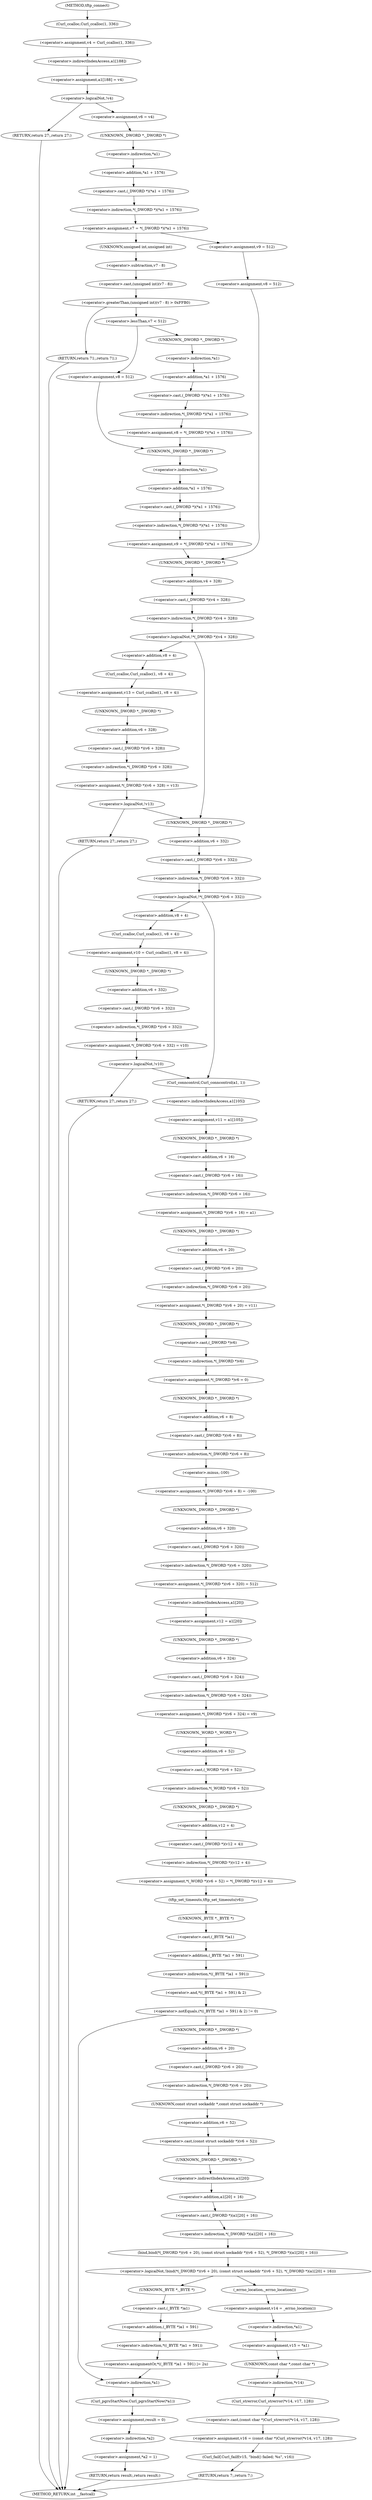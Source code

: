 digraph tftp_connect {  
"1000133" [label = "(<operator>.assignment,v4 = Curl_ccalloc(1, 336))" ]
"1000135" [label = "(Curl_ccalloc,Curl_ccalloc(1, 336))" ]
"1000138" [label = "(<operator>.assignment,a1[188] = v4)" ]
"1000139" [label = "(<operator>.indirectIndexAccess,a1[188])" ]
"1000144" [label = "(<operator>.logicalNot,!v4)" ]
"1000146" [label = "(RETURN,return 27;,return 27;)" ]
"1000148" [label = "(<operator>.assignment,v6 = v4)" ]
"1000151" [label = "(<operator>.assignment,v7 = *(_DWORD *)(*a1 + 1576))" ]
"1000153" [label = "(<operator>.indirection,*(_DWORD *)(*a1 + 1576))" ]
"1000154" [label = "(<operator>.cast,(_DWORD *)(*a1 + 1576))" ]
"1000155" [label = "(UNKNOWN,_DWORD *,_DWORD *)" ]
"1000156" [label = "(<operator>.addition,*a1 + 1576)" ]
"1000157" [label = "(<operator>.indirection,*a1)" ]
"1000164" [label = "(<operator>.greaterThan,(unsigned int)(v7 - 8) > 0xFFB0)" ]
"1000165" [label = "(<operator>.cast,(unsigned int)(v7 - 8))" ]
"1000166" [label = "(UNKNOWN,unsigned int,unsigned int)" ]
"1000167" [label = "(<operator>.subtraction,v7 - 8)" ]
"1000171" [label = "(RETURN,return 71;,return 71;)" ]
"1000174" [label = "(<operator>.lessThan,v7 < 512)" ]
"1000177" [label = "(<operator>.assignment,v8 = 512)" ]
"1000181" [label = "(<operator>.assignment,v8 = *(_DWORD *)(*a1 + 1576))" ]
"1000183" [label = "(<operator>.indirection,*(_DWORD *)(*a1 + 1576))" ]
"1000184" [label = "(<operator>.cast,(_DWORD *)(*a1 + 1576))" ]
"1000185" [label = "(UNKNOWN,_DWORD *,_DWORD *)" ]
"1000186" [label = "(<operator>.addition,*a1 + 1576)" ]
"1000187" [label = "(<operator>.indirection,*a1)" ]
"1000190" [label = "(<operator>.assignment,v9 = *(_DWORD *)(*a1 + 1576))" ]
"1000192" [label = "(<operator>.indirection,*(_DWORD *)(*a1 + 1576))" ]
"1000193" [label = "(<operator>.cast,(_DWORD *)(*a1 + 1576))" ]
"1000194" [label = "(UNKNOWN,_DWORD *,_DWORD *)" ]
"1000195" [label = "(<operator>.addition,*a1 + 1576)" ]
"1000196" [label = "(<operator>.indirection,*a1)" ]
"1000201" [label = "(<operator>.assignment,v9 = 512)" ]
"1000204" [label = "(<operator>.assignment,v8 = 512)" ]
"1000208" [label = "(<operator>.logicalNot,!*(_DWORD *)(v4 + 328))" ]
"1000209" [label = "(<operator>.indirection,*(_DWORD *)(v4 + 328))" ]
"1000210" [label = "(<operator>.cast,(_DWORD *)(v4 + 328))" ]
"1000211" [label = "(UNKNOWN,_DWORD *,_DWORD *)" ]
"1000212" [label = "(<operator>.addition,v4 + 328)" ]
"1000216" [label = "(<operator>.assignment,v13 = Curl_ccalloc(1, v8 + 4))" ]
"1000218" [label = "(Curl_ccalloc,Curl_ccalloc(1, v8 + 4))" ]
"1000220" [label = "(<operator>.addition,v8 + 4)" ]
"1000223" [label = "(<operator>.assignment,*(_DWORD *)(v6 + 328) = v13)" ]
"1000224" [label = "(<operator>.indirection,*(_DWORD *)(v6 + 328))" ]
"1000225" [label = "(<operator>.cast,(_DWORD *)(v6 + 328))" ]
"1000226" [label = "(UNKNOWN,_DWORD *,_DWORD *)" ]
"1000227" [label = "(<operator>.addition,v6 + 328)" ]
"1000232" [label = "(<operator>.logicalNot,!v13)" ]
"1000234" [label = "(RETURN,return 27;,return 27;)" ]
"1000237" [label = "(<operator>.logicalNot,!*(_DWORD *)(v6 + 332))" ]
"1000238" [label = "(<operator>.indirection,*(_DWORD *)(v6 + 332))" ]
"1000239" [label = "(<operator>.cast,(_DWORD *)(v6 + 332))" ]
"1000240" [label = "(UNKNOWN,_DWORD *,_DWORD *)" ]
"1000241" [label = "(<operator>.addition,v6 + 332)" ]
"1000245" [label = "(<operator>.assignment,v10 = Curl_ccalloc(1, v8 + 4))" ]
"1000247" [label = "(Curl_ccalloc,Curl_ccalloc(1, v8 + 4))" ]
"1000249" [label = "(<operator>.addition,v8 + 4)" ]
"1000252" [label = "(<operator>.assignment,*(_DWORD *)(v6 + 332) = v10)" ]
"1000253" [label = "(<operator>.indirection,*(_DWORD *)(v6 + 332))" ]
"1000254" [label = "(<operator>.cast,(_DWORD *)(v6 + 332))" ]
"1000255" [label = "(UNKNOWN,_DWORD *,_DWORD *)" ]
"1000256" [label = "(<operator>.addition,v6 + 332)" ]
"1000261" [label = "(<operator>.logicalNot,!v10)" ]
"1000263" [label = "(RETURN,return 27;,return 27;)" ]
"1000265" [label = "(Curl_conncontrol,Curl_conncontrol(a1, 1))" ]
"1000268" [label = "(<operator>.assignment,v11 = a1[105])" ]
"1000270" [label = "(<operator>.indirectIndexAccess,a1[105])" ]
"1000273" [label = "(<operator>.assignment,*(_DWORD *)(v6 + 16) = a1)" ]
"1000274" [label = "(<operator>.indirection,*(_DWORD *)(v6 + 16))" ]
"1000275" [label = "(<operator>.cast,(_DWORD *)(v6 + 16))" ]
"1000276" [label = "(UNKNOWN,_DWORD *,_DWORD *)" ]
"1000277" [label = "(<operator>.addition,v6 + 16)" ]
"1000281" [label = "(<operator>.assignment,*(_DWORD *)(v6 + 20) = v11)" ]
"1000282" [label = "(<operator>.indirection,*(_DWORD *)(v6 + 20))" ]
"1000283" [label = "(<operator>.cast,(_DWORD *)(v6 + 20))" ]
"1000284" [label = "(UNKNOWN,_DWORD *,_DWORD *)" ]
"1000285" [label = "(<operator>.addition,v6 + 20)" ]
"1000289" [label = "(<operator>.assignment,*(_DWORD *)v6 = 0)" ]
"1000290" [label = "(<operator>.indirection,*(_DWORD *)v6)" ]
"1000291" [label = "(<operator>.cast,(_DWORD *)v6)" ]
"1000292" [label = "(UNKNOWN,_DWORD *,_DWORD *)" ]
"1000295" [label = "(<operator>.assignment,*(_DWORD *)(v6 + 8) = -100)" ]
"1000296" [label = "(<operator>.indirection,*(_DWORD *)(v6 + 8))" ]
"1000297" [label = "(<operator>.cast,(_DWORD *)(v6 + 8))" ]
"1000298" [label = "(UNKNOWN,_DWORD *,_DWORD *)" ]
"1000299" [label = "(<operator>.addition,v6 + 8)" ]
"1000302" [label = "(<operator>.minus,-100)" ]
"1000304" [label = "(<operator>.assignment,*(_DWORD *)(v6 + 320) = 512)" ]
"1000305" [label = "(<operator>.indirection,*(_DWORD *)(v6 + 320))" ]
"1000306" [label = "(<operator>.cast,(_DWORD *)(v6 + 320))" ]
"1000307" [label = "(UNKNOWN,_DWORD *,_DWORD *)" ]
"1000308" [label = "(<operator>.addition,v6 + 320)" ]
"1000312" [label = "(<operator>.assignment,v12 = a1[20])" ]
"1000314" [label = "(<operator>.indirectIndexAccess,a1[20])" ]
"1000317" [label = "(<operator>.assignment,*(_DWORD *)(v6 + 324) = v9)" ]
"1000318" [label = "(<operator>.indirection,*(_DWORD *)(v6 + 324))" ]
"1000319" [label = "(<operator>.cast,(_DWORD *)(v6 + 324))" ]
"1000320" [label = "(UNKNOWN,_DWORD *,_DWORD *)" ]
"1000321" [label = "(<operator>.addition,v6 + 324)" ]
"1000325" [label = "(<operator>.assignment,*(_WORD *)(v6 + 52) = *(_DWORD *)(v12 + 4))" ]
"1000326" [label = "(<operator>.indirection,*(_WORD *)(v6 + 52))" ]
"1000327" [label = "(<operator>.cast,(_WORD *)(v6 + 52))" ]
"1000328" [label = "(UNKNOWN,_WORD *,_WORD *)" ]
"1000329" [label = "(<operator>.addition,v6 + 52)" ]
"1000332" [label = "(<operator>.indirection,*(_DWORD *)(v12 + 4))" ]
"1000333" [label = "(<operator>.cast,(_DWORD *)(v12 + 4))" ]
"1000334" [label = "(UNKNOWN,_DWORD *,_DWORD *)" ]
"1000335" [label = "(<operator>.addition,v12 + 4)" ]
"1000338" [label = "(tftp_set_timeouts,tftp_set_timeouts(v6))" ]
"1000341" [label = "(<operator>.notEquals,(*((_BYTE *)a1 + 591) & 2) != 0)" ]
"1000342" [label = "(<operator>.and,*((_BYTE *)a1 + 591) & 2)" ]
"1000343" [label = "(<operator>.indirection,*((_BYTE *)a1 + 591))" ]
"1000344" [label = "(<operator>.addition,(_BYTE *)a1 + 591)" ]
"1000345" [label = "(<operator>.cast,(_BYTE *)a1)" ]
"1000346" [label = "(UNKNOWN,_BYTE *,_BYTE *)" ]
"1000353" [label = "(<operator>.logicalNot,!bind(*(_DWORD *)(v6 + 20), (const struct sockaddr *)(v6 + 52), *(_DWORD *)(a1[20] + 16)))" ]
"1000354" [label = "(bind,bind(*(_DWORD *)(v6 + 20), (const struct sockaddr *)(v6 + 52), *(_DWORD *)(a1[20] + 16)))" ]
"1000355" [label = "(<operator>.indirection,*(_DWORD *)(v6 + 20))" ]
"1000356" [label = "(<operator>.cast,(_DWORD *)(v6 + 20))" ]
"1000357" [label = "(UNKNOWN,_DWORD *,_DWORD *)" ]
"1000358" [label = "(<operator>.addition,v6 + 20)" ]
"1000361" [label = "(<operator>.cast,(const struct sockaddr *)(v6 + 52))" ]
"1000362" [label = "(UNKNOWN,const struct sockaddr *,const struct sockaddr *)" ]
"1000363" [label = "(<operator>.addition,v6 + 52)" ]
"1000366" [label = "(<operator>.indirection,*(_DWORD *)(a1[20] + 16))" ]
"1000367" [label = "(<operator>.cast,(_DWORD *)(a1[20] + 16))" ]
"1000368" [label = "(UNKNOWN,_DWORD *,_DWORD *)" ]
"1000369" [label = "(<operator>.addition,a1[20] + 16)" ]
"1000370" [label = "(<operator>.indirectIndexAccess,a1[20])" ]
"1000375" [label = "(<operators>.assignmentOr,*((_BYTE *)a1 + 591) |= 2u)" ]
"1000376" [label = "(<operator>.indirection,*((_BYTE *)a1 + 591))" ]
"1000377" [label = "(<operator>.addition,(_BYTE *)a1 + 591)" ]
"1000378" [label = "(<operator>.cast,(_BYTE *)a1)" ]
"1000379" [label = "(UNKNOWN,_BYTE *,_BYTE *)" ]
"1000384" [label = "(Curl_pgrsStartNow,Curl_pgrsStartNow(*a1))" ]
"1000385" [label = "(<operator>.indirection,*a1)" ]
"1000387" [label = "(<operator>.assignment,result = 0)" ]
"1000390" [label = "(<operator>.assignment,*a2 = 1)" ]
"1000391" [label = "(<operator>.indirection,*a2)" ]
"1000394" [label = "(RETURN,return result;,return result;)" ]
"1000396" [label = "(<operator>.assignment,v14 = _errno_location())" ]
"1000398" [label = "(_errno_location,_errno_location())" ]
"1000399" [label = "(<operator>.assignment,v15 = *a1)" ]
"1000401" [label = "(<operator>.indirection,*a1)" ]
"1000403" [label = "(<operator>.assignment,v16 = (const char *)Curl_strerror(*v14, v17, 128))" ]
"1000405" [label = "(<operator>.cast,(const char *)Curl_strerror(*v14, v17, 128))" ]
"1000406" [label = "(UNKNOWN,const char *,const char *)" ]
"1000407" [label = "(Curl_strerror,Curl_strerror(*v14, v17, 128))" ]
"1000408" [label = "(<operator>.indirection,*v14)" ]
"1000412" [label = "(Curl_failf,Curl_failf(v15, \"bind() failed; %s\", v16))" ]
"1000416" [label = "(RETURN,return 7;,return 7;)" ]
"1000115" [label = "(METHOD,tftp_connect)" ]
"1000418" [label = "(METHOD_RETURN,int __fastcall)" ]
  "1000133" -> "1000139" 
  "1000135" -> "1000133" 
  "1000138" -> "1000144" 
  "1000139" -> "1000138" 
  "1000144" -> "1000146" 
  "1000144" -> "1000148" 
  "1000146" -> "1000418" 
  "1000148" -> "1000155" 
  "1000151" -> "1000166" 
  "1000151" -> "1000201" 
  "1000153" -> "1000151" 
  "1000154" -> "1000153" 
  "1000155" -> "1000157" 
  "1000156" -> "1000154" 
  "1000157" -> "1000156" 
  "1000164" -> "1000171" 
  "1000164" -> "1000174" 
  "1000165" -> "1000164" 
  "1000166" -> "1000167" 
  "1000167" -> "1000165" 
  "1000171" -> "1000418" 
  "1000174" -> "1000177" 
  "1000174" -> "1000185" 
  "1000177" -> "1000194" 
  "1000181" -> "1000194" 
  "1000183" -> "1000181" 
  "1000184" -> "1000183" 
  "1000185" -> "1000187" 
  "1000186" -> "1000184" 
  "1000187" -> "1000186" 
  "1000190" -> "1000211" 
  "1000192" -> "1000190" 
  "1000193" -> "1000192" 
  "1000194" -> "1000196" 
  "1000195" -> "1000193" 
  "1000196" -> "1000195" 
  "1000201" -> "1000204" 
  "1000204" -> "1000211" 
  "1000208" -> "1000240" 
  "1000208" -> "1000220" 
  "1000209" -> "1000208" 
  "1000210" -> "1000209" 
  "1000211" -> "1000212" 
  "1000212" -> "1000210" 
  "1000216" -> "1000226" 
  "1000218" -> "1000216" 
  "1000220" -> "1000218" 
  "1000223" -> "1000232" 
  "1000224" -> "1000223" 
  "1000225" -> "1000224" 
  "1000226" -> "1000227" 
  "1000227" -> "1000225" 
  "1000232" -> "1000240" 
  "1000232" -> "1000234" 
  "1000234" -> "1000418" 
  "1000237" -> "1000249" 
  "1000237" -> "1000265" 
  "1000238" -> "1000237" 
  "1000239" -> "1000238" 
  "1000240" -> "1000241" 
  "1000241" -> "1000239" 
  "1000245" -> "1000255" 
  "1000247" -> "1000245" 
  "1000249" -> "1000247" 
  "1000252" -> "1000261" 
  "1000253" -> "1000252" 
  "1000254" -> "1000253" 
  "1000255" -> "1000256" 
  "1000256" -> "1000254" 
  "1000261" -> "1000263" 
  "1000261" -> "1000265" 
  "1000263" -> "1000418" 
  "1000265" -> "1000270" 
  "1000268" -> "1000276" 
  "1000270" -> "1000268" 
  "1000273" -> "1000284" 
  "1000274" -> "1000273" 
  "1000275" -> "1000274" 
  "1000276" -> "1000277" 
  "1000277" -> "1000275" 
  "1000281" -> "1000292" 
  "1000282" -> "1000281" 
  "1000283" -> "1000282" 
  "1000284" -> "1000285" 
  "1000285" -> "1000283" 
  "1000289" -> "1000298" 
  "1000290" -> "1000289" 
  "1000291" -> "1000290" 
  "1000292" -> "1000291" 
  "1000295" -> "1000307" 
  "1000296" -> "1000302" 
  "1000297" -> "1000296" 
  "1000298" -> "1000299" 
  "1000299" -> "1000297" 
  "1000302" -> "1000295" 
  "1000304" -> "1000314" 
  "1000305" -> "1000304" 
  "1000306" -> "1000305" 
  "1000307" -> "1000308" 
  "1000308" -> "1000306" 
  "1000312" -> "1000320" 
  "1000314" -> "1000312" 
  "1000317" -> "1000328" 
  "1000318" -> "1000317" 
  "1000319" -> "1000318" 
  "1000320" -> "1000321" 
  "1000321" -> "1000319" 
  "1000325" -> "1000338" 
  "1000326" -> "1000334" 
  "1000327" -> "1000326" 
  "1000328" -> "1000329" 
  "1000329" -> "1000327" 
  "1000332" -> "1000325" 
  "1000333" -> "1000332" 
  "1000334" -> "1000335" 
  "1000335" -> "1000333" 
  "1000338" -> "1000346" 
  "1000341" -> "1000357" 
  "1000341" -> "1000385" 
  "1000342" -> "1000341" 
  "1000343" -> "1000342" 
  "1000344" -> "1000343" 
  "1000345" -> "1000344" 
  "1000346" -> "1000345" 
  "1000353" -> "1000379" 
  "1000353" -> "1000398" 
  "1000354" -> "1000353" 
  "1000355" -> "1000362" 
  "1000356" -> "1000355" 
  "1000357" -> "1000358" 
  "1000358" -> "1000356" 
  "1000361" -> "1000368" 
  "1000362" -> "1000363" 
  "1000363" -> "1000361" 
  "1000366" -> "1000354" 
  "1000367" -> "1000366" 
  "1000368" -> "1000370" 
  "1000369" -> "1000367" 
  "1000370" -> "1000369" 
  "1000375" -> "1000385" 
  "1000376" -> "1000375" 
  "1000377" -> "1000376" 
  "1000378" -> "1000377" 
  "1000379" -> "1000378" 
  "1000384" -> "1000387" 
  "1000385" -> "1000384" 
  "1000387" -> "1000391" 
  "1000390" -> "1000394" 
  "1000391" -> "1000390" 
  "1000394" -> "1000418" 
  "1000396" -> "1000401" 
  "1000398" -> "1000396" 
  "1000399" -> "1000406" 
  "1000401" -> "1000399" 
  "1000403" -> "1000412" 
  "1000405" -> "1000403" 
  "1000406" -> "1000408" 
  "1000407" -> "1000405" 
  "1000408" -> "1000407" 
  "1000412" -> "1000416" 
  "1000416" -> "1000418" 
  "1000115" -> "1000135" 
}

